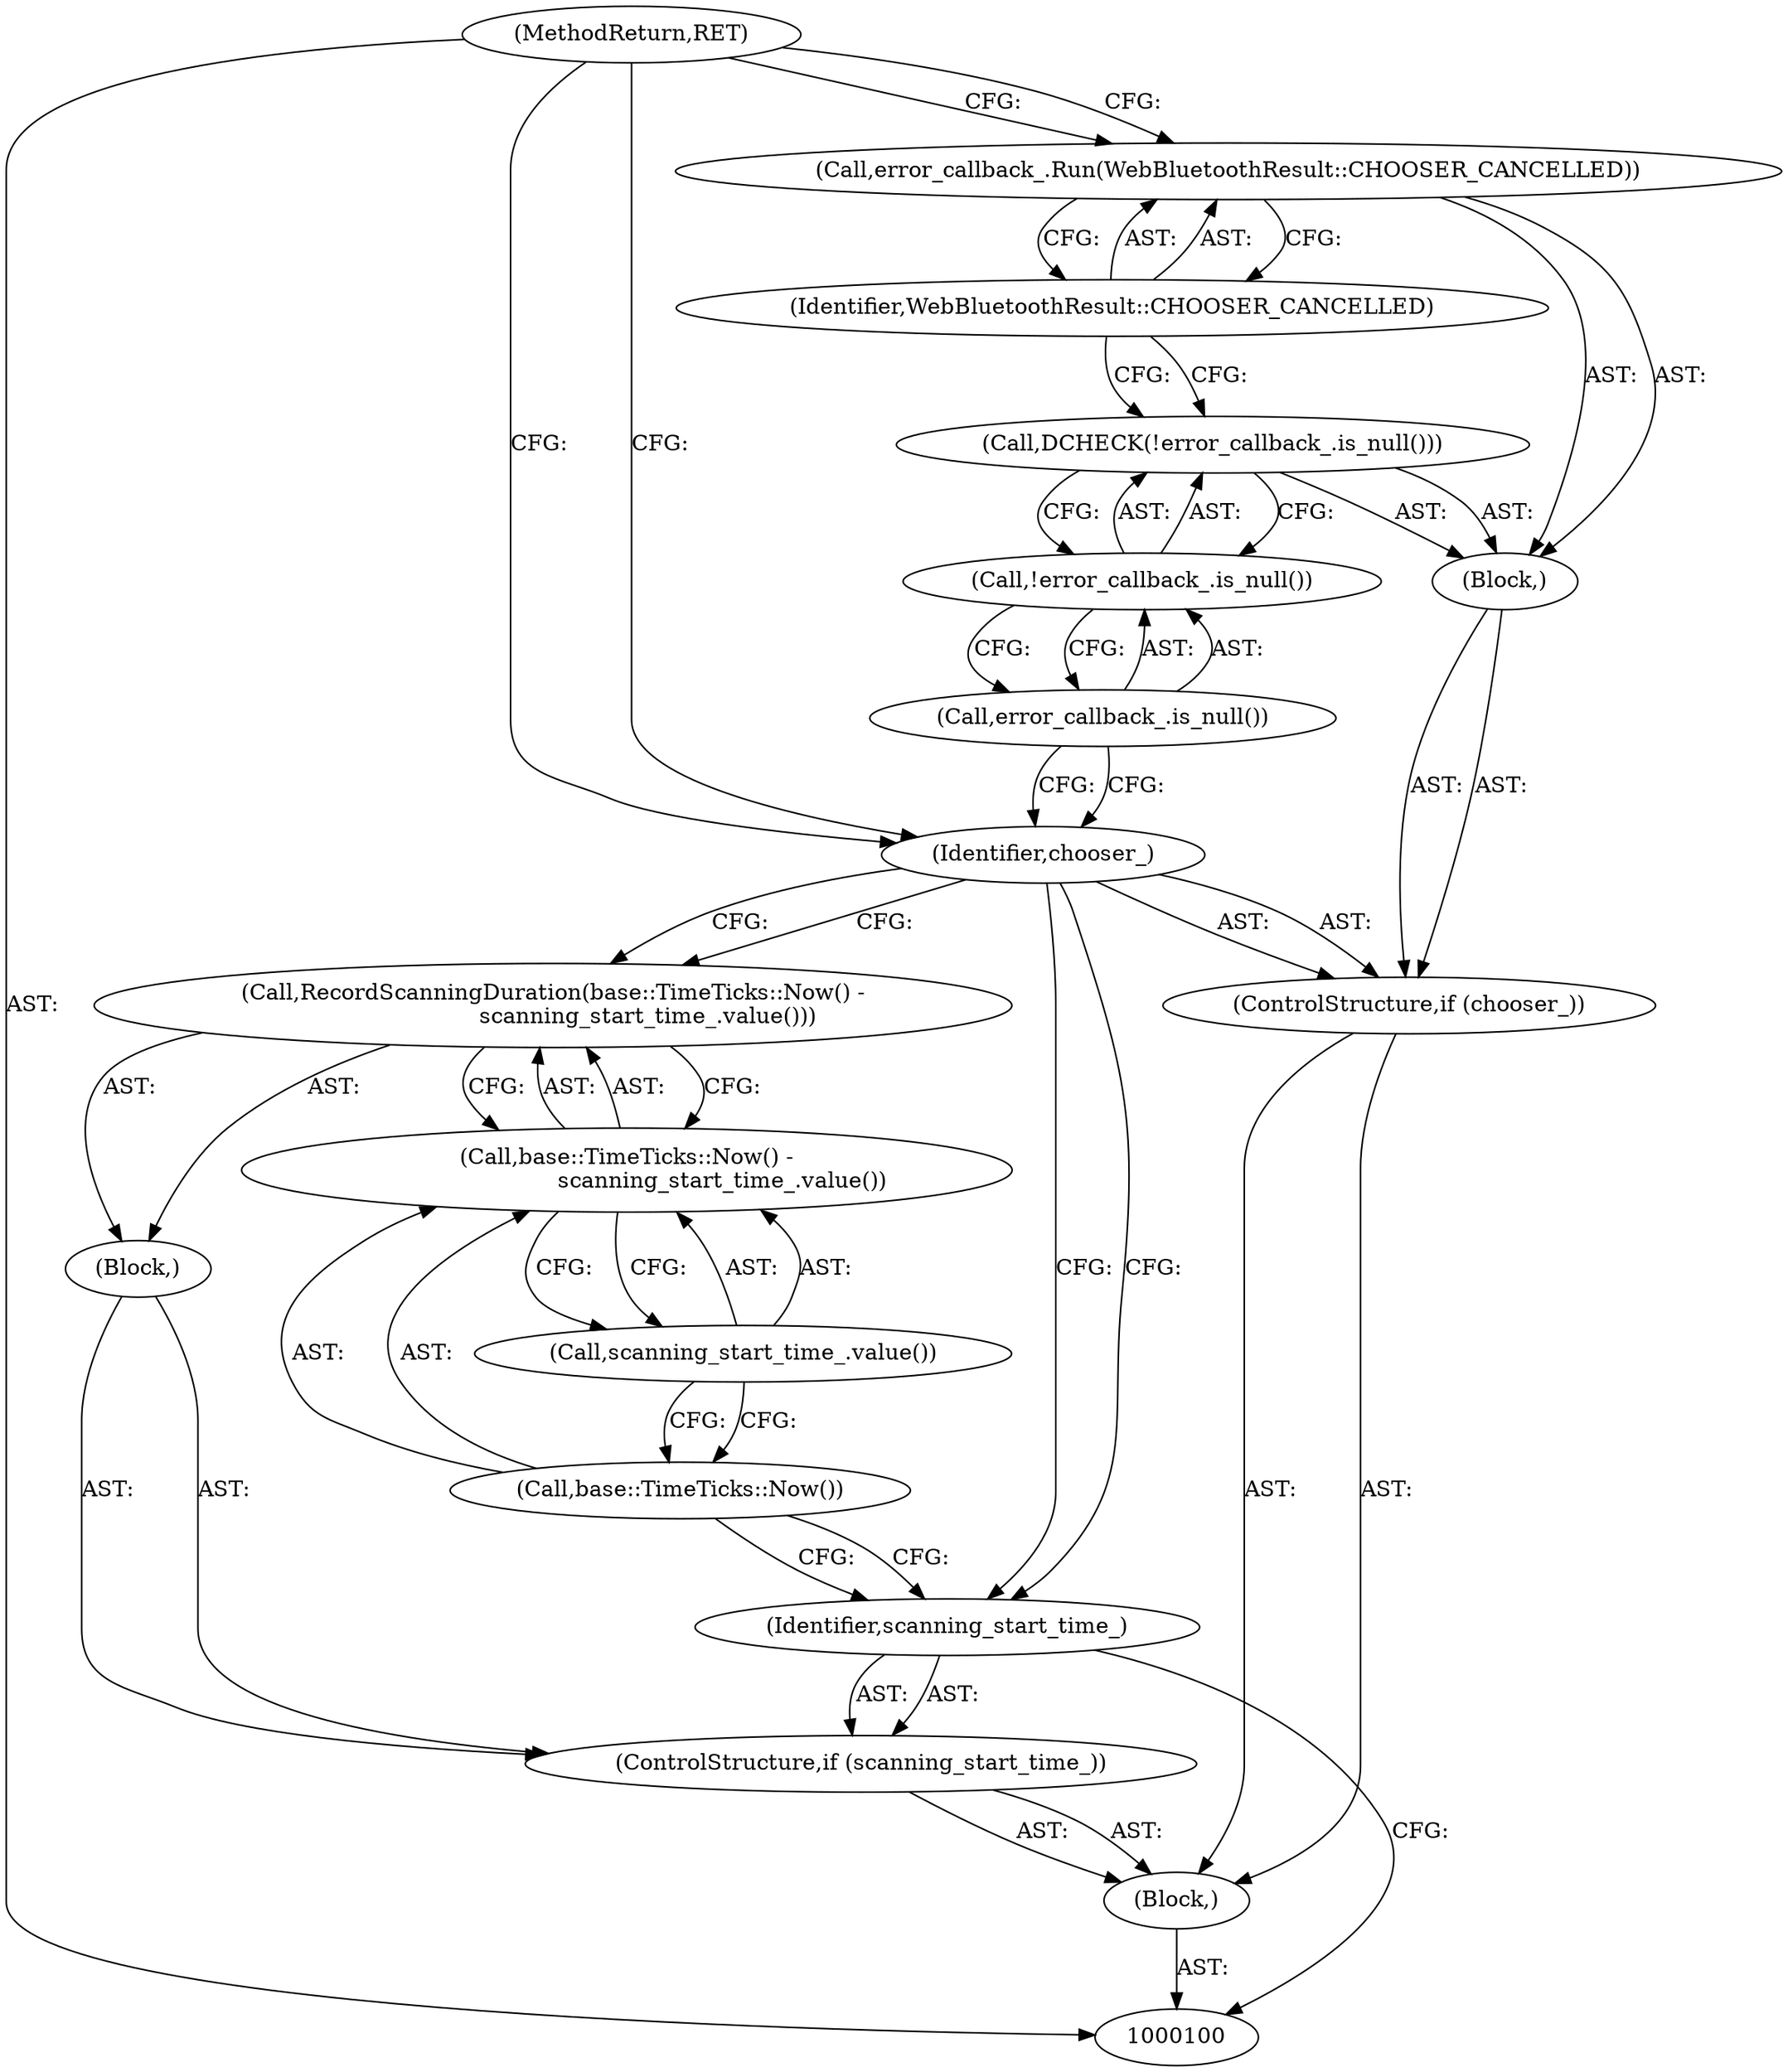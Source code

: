 digraph "0_Chrome_62154472bd2c43e1790dd1bd8a527c1db9118d88_2" {
"1000117" [label="(MethodReturn,RET)"];
"1000101" [label="(Block,)"];
"1000102" [label="(ControlStructure,if (scanning_start_time_))"];
"1000104" [label="(Block,)"];
"1000103" [label="(Identifier,scanning_start_time_)"];
"1000106" [label="(Call,base::TimeTicks::Now() -\n                           scanning_start_time_.value())"];
"1000107" [label="(Call,base::TimeTicks::Now())"];
"1000105" [label="(Call,RecordScanningDuration(base::TimeTicks::Now() -\n                           scanning_start_time_.value()))"];
"1000108" [label="(Call,scanning_start_time_.value())"];
"1000111" [label="(Block,)"];
"1000109" [label="(ControlStructure,if (chooser_))"];
"1000110" [label="(Identifier,chooser_)"];
"1000113" [label="(Call,!error_callback_.is_null())"];
"1000114" [label="(Call,error_callback_.is_null())"];
"1000112" [label="(Call,DCHECK(!error_callback_.is_null()))"];
"1000116" [label="(Identifier,WebBluetoothResult::CHOOSER_CANCELLED)"];
"1000115" [label="(Call,error_callback_.Run(WebBluetoothResult::CHOOSER_CANCELLED))"];
"1000117" -> "1000100"  [label="AST: "];
"1000117" -> "1000115"  [label="CFG: "];
"1000117" -> "1000110"  [label="CFG: "];
"1000101" -> "1000100"  [label="AST: "];
"1000102" -> "1000101"  [label="AST: "];
"1000109" -> "1000101"  [label="AST: "];
"1000102" -> "1000101"  [label="AST: "];
"1000103" -> "1000102"  [label="AST: "];
"1000104" -> "1000102"  [label="AST: "];
"1000104" -> "1000102"  [label="AST: "];
"1000105" -> "1000104"  [label="AST: "];
"1000103" -> "1000102"  [label="AST: "];
"1000103" -> "1000100"  [label="CFG: "];
"1000107" -> "1000103"  [label="CFG: "];
"1000110" -> "1000103"  [label="CFG: "];
"1000106" -> "1000105"  [label="AST: "];
"1000106" -> "1000108"  [label="CFG: "];
"1000107" -> "1000106"  [label="AST: "];
"1000108" -> "1000106"  [label="AST: "];
"1000105" -> "1000106"  [label="CFG: "];
"1000107" -> "1000106"  [label="AST: "];
"1000107" -> "1000103"  [label="CFG: "];
"1000108" -> "1000107"  [label="CFG: "];
"1000105" -> "1000104"  [label="AST: "];
"1000105" -> "1000106"  [label="CFG: "];
"1000106" -> "1000105"  [label="AST: "];
"1000110" -> "1000105"  [label="CFG: "];
"1000108" -> "1000106"  [label="AST: "];
"1000108" -> "1000107"  [label="CFG: "];
"1000106" -> "1000108"  [label="CFG: "];
"1000111" -> "1000109"  [label="AST: "];
"1000112" -> "1000111"  [label="AST: "];
"1000115" -> "1000111"  [label="AST: "];
"1000109" -> "1000101"  [label="AST: "];
"1000110" -> "1000109"  [label="AST: "];
"1000111" -> "1000109"  [label="AST: "];
"1000110" -> "1000109"  [label="AST: "];
"1000110" -> "1000105"  [label="CFG: "];
"1000110" -> "1000103"  [label="CFG: "];
"1000114" -> "1000110"  [label="CFG: "];
"1000117" -> "1000110"  [label="CFG: "];
"1000113" -> "1000112"  [label="AST: "];
"1000113" -> "1000114"  [label="CFG: "];
"1000114" -> "1000113"  [label="AST: "];
"1000112" -> "1000113"  [label="CFG: "];
"1000114" -> "1000113"  [label="AST: "];
"1000114" -> "1000110"  [label="CFG: "];
"1000113" -> "1000114"  [label="CFG: "];
"1000112" -> "1000111"  [label="AST: "];
"1000112" -> "1000113"  [label="CFG: "];
"1000113" -> "1000112"  [label="AST: "];
"1000116" -> "1000112"  [label="CFG: "];
"1000116" -> "1000115"  [label="AST: "];
"1000116" -> "1000112"  [label="CFG: "];
"1000115" -> "1000116"  [label="CFG: "];
"1000115" -> "1000111"  [label="AST: "];
"1000115" -> "1000116"  [label="CFG: "];
"1000116" -> "1000115"  [label="AST: "];
"1000117" -> "1000115"  [label="CFG: "];
}
